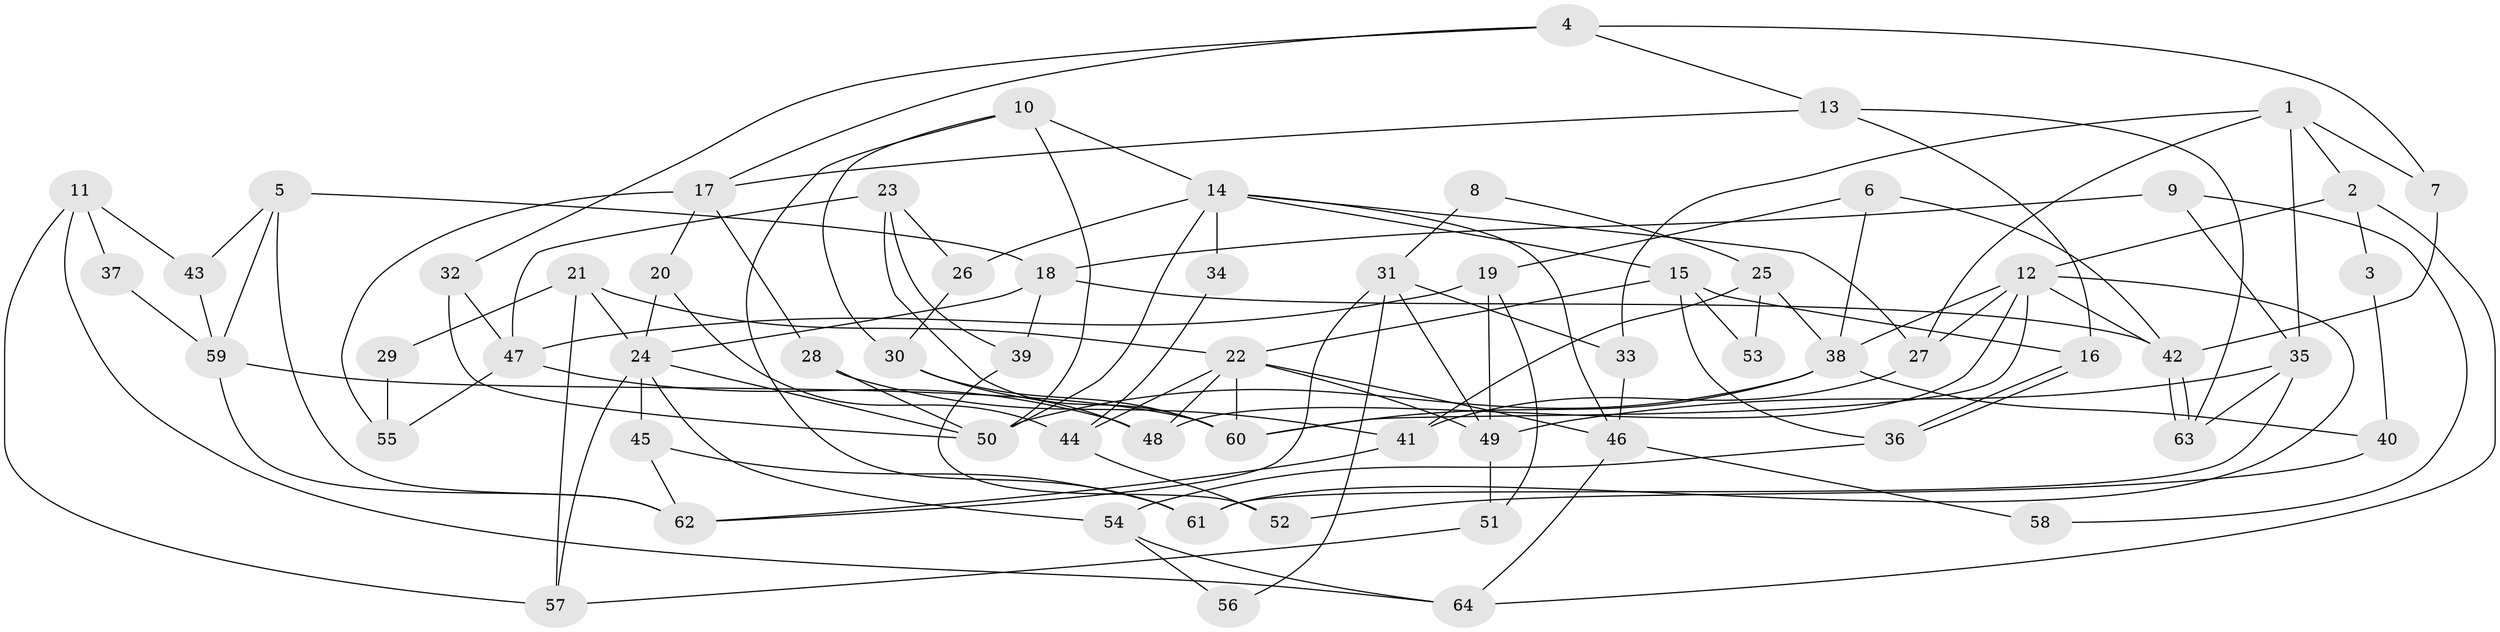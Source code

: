 // coarse degree distribution, {2: 0.2631578947368421, 3: 0.2631578947368421, 5: 0.15789473684210525, 8: 0.05263157894736842, 4: 0.05263157894736842, 7: 0.05263157894736842, 9: 0.05263157894736842, 6: 0.05263157894736842, 12: 0.05263157894736842}
// Generated by graph-tools (version 1.1) at 2025/54/03/04/25 21:54:06]
// undirected, 64 vertices, 128 edges
graph export_dot {
graph [start="1"]
  node [color=gray90,style=filled];
  1;
  2;
  3;
  4;
  5;
  6;
  7;
  8;
  9;
  10;
  11;
  12;
  13;
  14;
  15;
  16;
  17;
  18;
  19;
  20;
  21;
  22;
  23;
  24;
  25;
  26;
  27;
  28;
  29;
  30;
  31;
  32;
  33;
  34;
  35;
  36;
  37;
  38;
  39;
  40;
  41;
  42;
  43;
  44;
  45;
  46;
  47;
  48;
  49;
  50;
  51;
  52;
  53;
  54;
  55;
  56;
  57;
  58;
  59;
  60;
  61;
  62;
  63;
  64;
  1 -- 33;
  1 -- 35;
  1 -- 2;
  1 -- 7;
  1 -- 27;
  2 -- 64;
  2 -- 3;
  2 -- 12;
  3 -- 40;
  4 -- 7;
  4 -- 13;
  4 -- 17;
  4 -- 32;
  5 -- 18;
  5 -- 59;
  5 -- 43;
  5 -- 62;
  6 -- 19;
  6 -- 42;
  6 -- 38;
  7 -- 42;
  8 -- 31;
  8 -- 25;
  9 -- 35;
  9 -- 18;
  9 -- 58;
  10 -- 61;
  10 -- 14;
  10 -- 30;
  10 -- 50;
  11 -- 57;
  11 -- 43;
  11 -- 37;
  11 -- 64;
  12 -- 27;
  12 -- 38;
  12 -- 42;
  12 -- 48;
  12 -- 60;
  12 -- 61;
  13 -- 63;
  13 -- 16;
  13 -- 17;
  14 -- 26;
  14 -- 50;
  14 -- 15;
  14 -- 27;
  14 -- 34;
  14 -- 46;
  15 -- 22;
  15 -- 16;
  15 -- 36;
  15 -- 53;
  16 -- 36;
  16 -- 36;
  17 -- 20;
  17 -- 28;
  17 -- 55;
  18 -- 42;
  18 -- 24;
  18 -- 39;
  19 -- 51;
  19 -- 47;
  19 -- 49;
  20 -- 24;
  20 -- 44;
  21 -- 24;
  21 -- 22;
  21 -- 29;
  21 -- 57;
  22 -- 60;
  22 -- 48;
  22 -- 44;
  22 -- 46;
  22 -- 49;
  23 -- 60;
  23 -- 47;
  23 -- 26;
  23 -- 39;
  24 -- 50;
  24 -- 54;
  24 -- 45;
  24 -- 57;
  25 -- 41;
  25 -- 38;
  25 -- 53;
  26 -- 30;
  27 -- 41;
  28 -- 50;
  28 -- 41;
  29 -- 55;
  30 -- 60;
  30 -- 48;
  31 -- 49;
  31 -- 62;
  31 -- 33;
  31 -- 56;
  32 -- 50;
  32 -- 47;
  33 -- 46;
  34 -- 44;
  35 -- 49;
  35 -- 61;
  35 -- 63;
  36 -- 54;
  37 -- 59;
  38 -- 40;
  38 -- 50;
  38 -- 60;
  39 -- 52;
  40 -- 52;
  41 -- 62;
  42 -- 63;
  42 -- 63;
  43 -- 59;
  44 -- 52;
  45 -- 62;
  45 -- 61;
  46 -- 58;
  46 -- 64;
  47 -- 48;
  47 -- 55;
  49 -- 51;
  51 -- 57;
  54 -- 64;
  54 -- 56;
  59 -- 62;
  59 -- 60;
}
